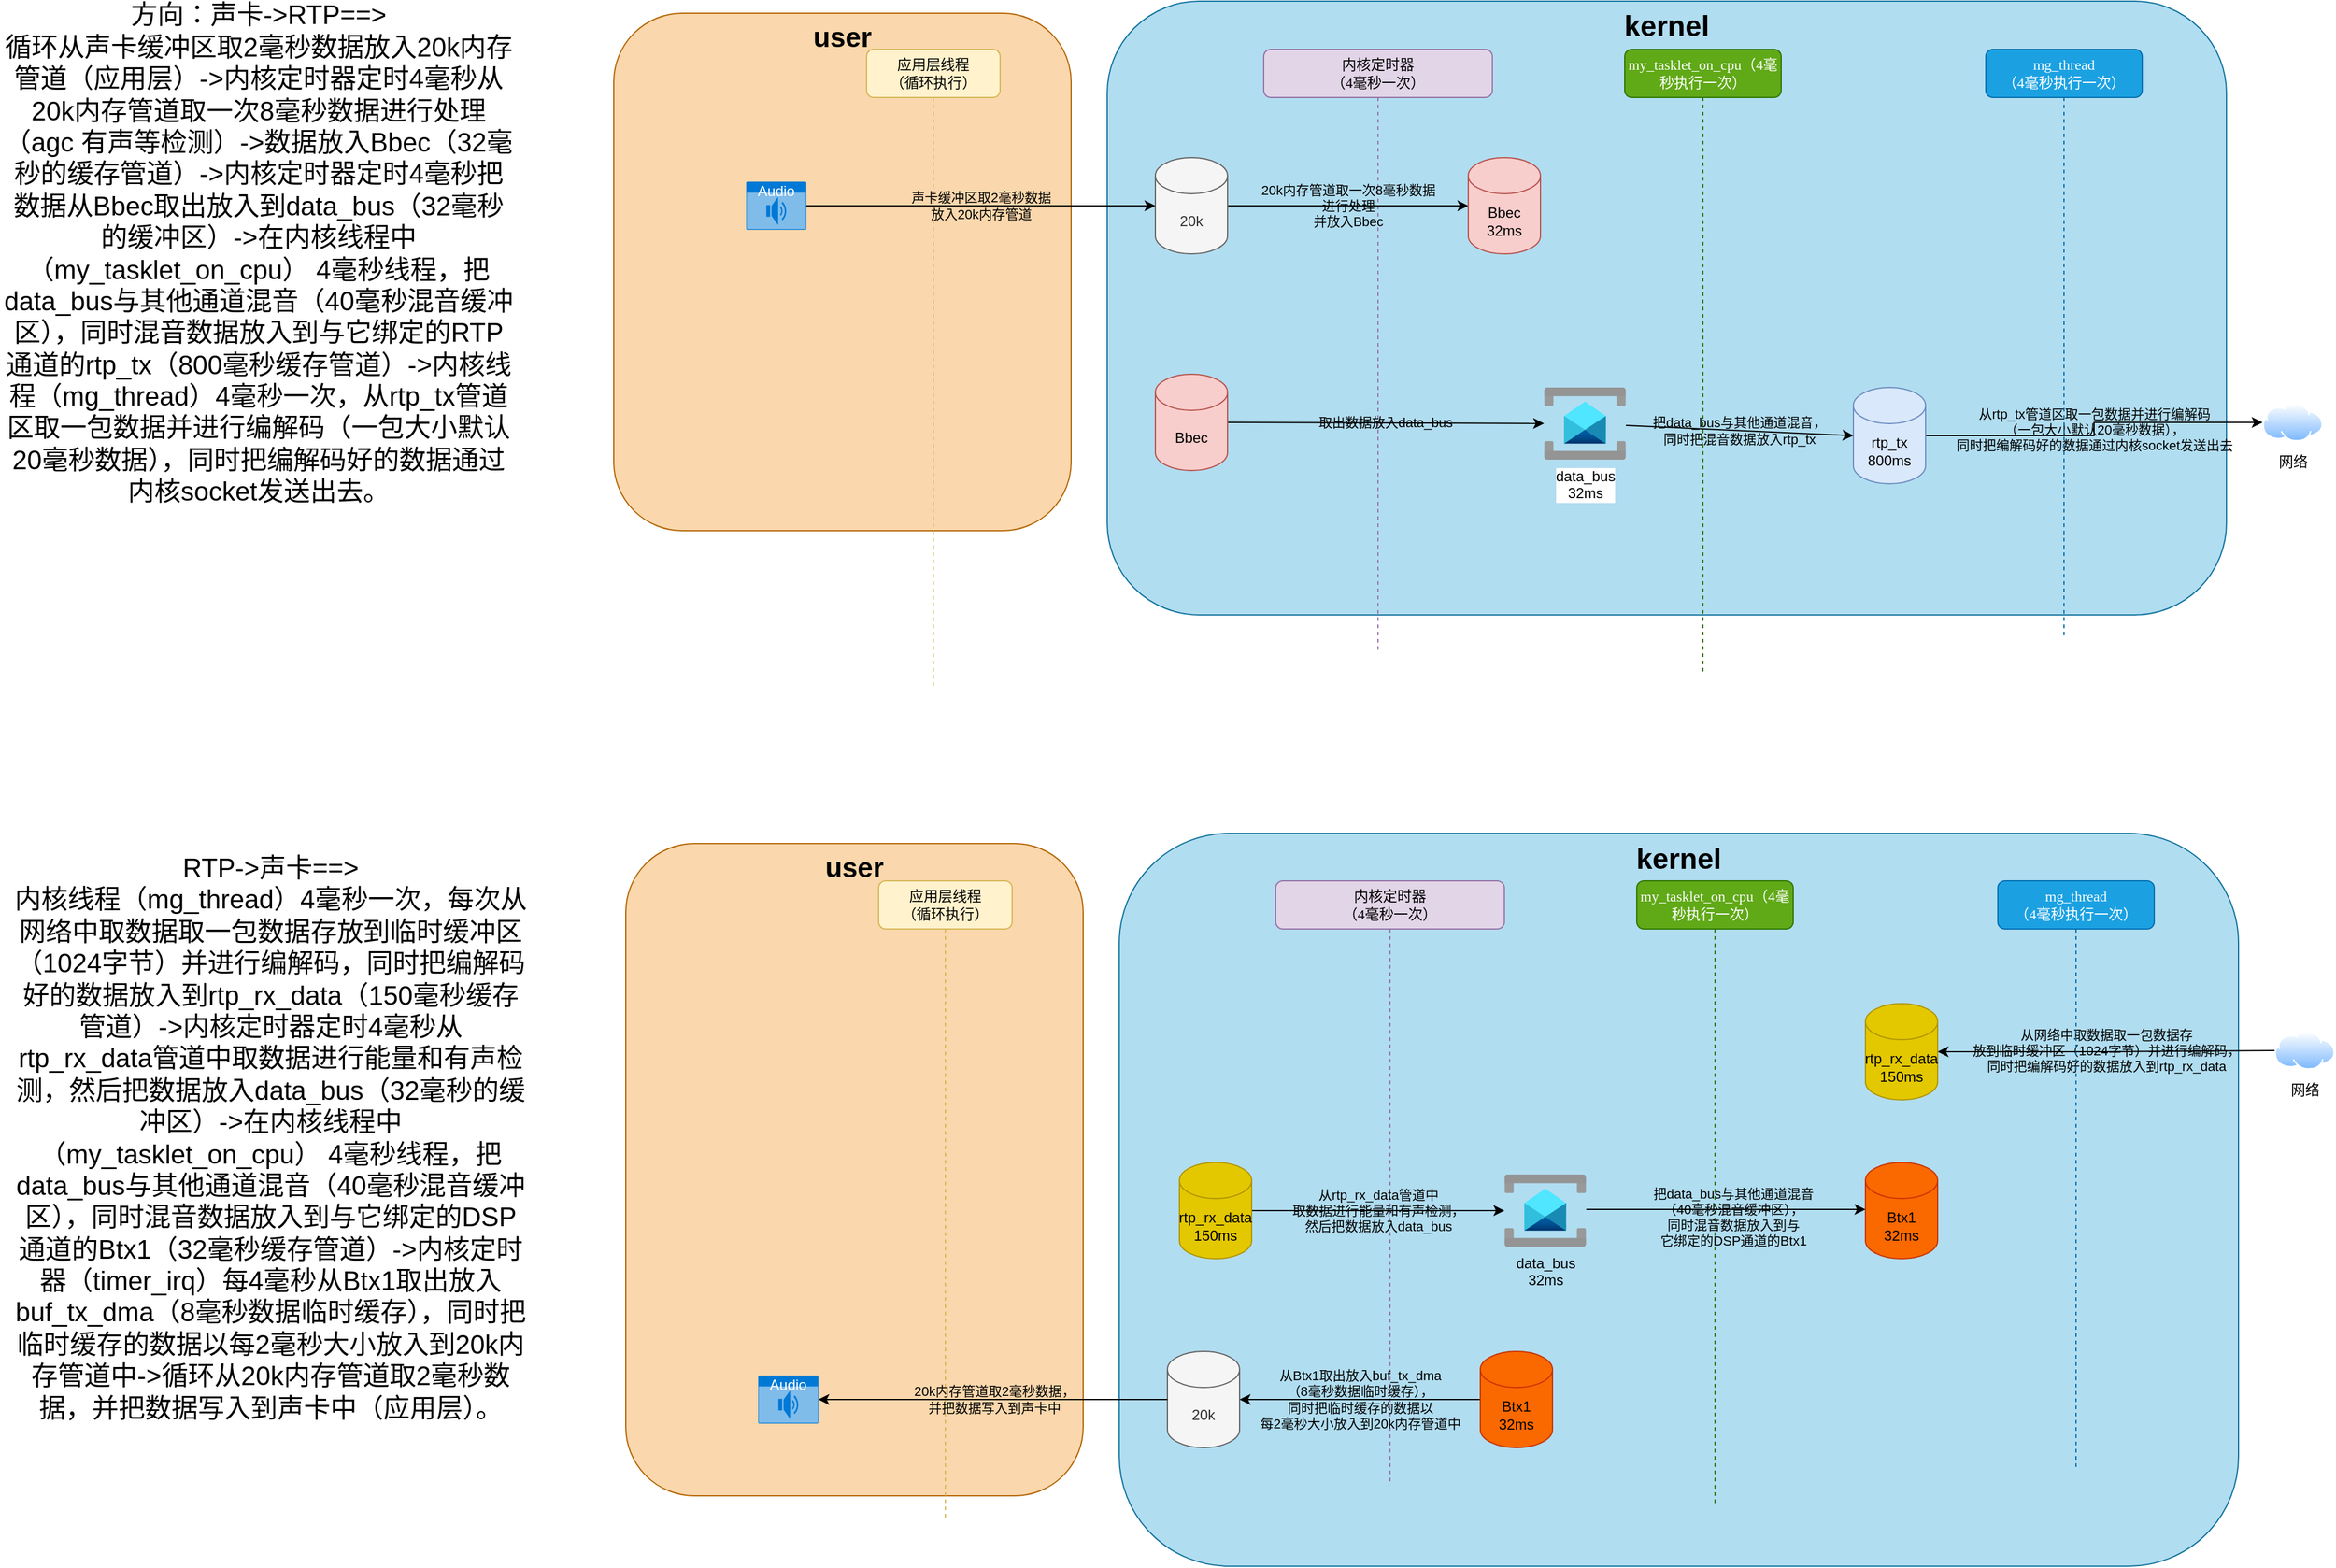<mxfile version="22.1.16" type="github">
  <diagram id="prtHgNgQTEPvFCAcTncT" name="Page-1">
    <mxGraphModel dx="4774" dy="1647" grid="1" gridSize="10" guides="1" tooltips="1" connect="1" arrows="1" fold="1" page="1" pageScale="1" pageWidth="827" pageHeight="1169" math="0" shadow="0">
      <root>
        <mxCell id="0" />
        <mxCell id="1" parent="0" />
        <mxCell id="3F7YWCVPEz-Y0Zp0MN9f-55" value="user" style="rounded=1;whiteSpace=wrap;html=1;fillColor=#fad7ac;strokeColor=#b46504;verticalAlign=top;fontStyle=1;fontSize=23;" vertex="1" parent="1">
          <mxGeometry x="-390" y="50" width="380" height="430" as="geometry" />
        </mxCell>
        <mxCell id="3F7YWCVPEz-Y0Zp0MN9f-54" value="kernel" style="rounded=1;whiteSpace=wrap;html=1;fillColor=#b1ddf0;strokeColor=#10739e;verticalAlign=top;fontStyle=1;fontSize=24;" vertex="1" parent="1">
          <mxGeometry x="20" y="40" width="930" height="510" as="geometry" />
        </mxCell>
        <mxCell id="3F7YWCVPEz-Y0Zp0MN9f-1" value="应用层线程&lt;br&gt;（循环执行）" style="shape=umlLifeline;perimeter=lifelinePerimeter;whiteSpace=wrap;html=1;container=1;collapsible=0;recursiveResize=0;outlineConnect=0;rounded=1;shadow=0;comic=0;labelBackgroundColor=none;strokeWidth=1;fontFamily=Verdana;fontSize=12;align=center;fillColor=#fff2cc;strokeColor=#d6b656;" vertex="1" parent="1">
          <mxGeometry x="-180" y="80" width="111" height="530" as="geometry" />
        </mxCell>
        <mxCell id="3F7YWCVPEz-Y0Zp0MN9f-7" value="Audio" style="html=1;whiteSpace=wrap;strokeColor=none;fillColor=#0079D6;labelPosition=center;verticalLabelPosition=middle;verticalAlign=top;align=center;fontSize=12;outlineConnect=0;spacingTop=-6;fontColor=#FFFFFF;sketch=0;shape=mxgraph.sitemap.audio;" vertex="1" parent="1">
          <mxGeometry x="-280" y="190" width="50" height="40" as="geometry" />
        </mxCell>
        <mxCell id="3F7YWCVPEz-Y0Zp0MN9f-9" value="内核定时器&lt;br&gt;（4毫秒一次）" style="shape=umlLifeline;perimeter=lifelinePerimeter;whiteSpace=wrap;html=1;container=1;collapsible=0;recursiveResize=0;outlineConnect=0;rounded=1;shadow=0;comic=0;labelBackgroundColor=none;strokeWidth=1;fontFamily=Verdana;fontSize=12;align=center;fillColor=#e1d5e7;strokeColor=#9673a6;" vertex="1" parent="1">
          <mxGeometry x="150" y="80" width="190" height="500" as="geometry" />
        </mxCell>
        <mxCell id="3F7YWCVPEz-Y0Zp0MN9f-16" value="20k内存管道取一次8毫秒数据&lt;br&gt;进行处理&lt;br&gt;并放入Bbec" style="edgeStyle=orthogonalEdgeStyle;rounded=0;orthogonalLoop=1;jettySize=auto;html=1;labelBackgroundColor=none;" edge="1" parent="1" source="3F7YWCVPEz-Y0Zp0MN9f-13" target="3F7YWCVPEz-Y0Zp0MN9f-15">
          <mxGeometry relative="1" as="geometry">
            <mxPoint as="offset" />
          </mxGeometry>
        </mxCell>
        <mxCell id="3F7YWCVPEz-Y0Zp0MN9f-13" value="20k" style="shape=cylinder3;whiteSpace=wrap;html=1;boundedLbl=1;backgroundOutline=1;size=15;fillColor=#f5f5f5;fontColor=#333333;strokeColor=#666666;" vertex="1" parent="1">
          <mxGeometry x="60" y="170" width="60" height="80" as="geometry" />
        </mxCell>
        <mxCell id="3F7YWCVPEz-Y0Zp0MN9f-31" value="取出数据放入data_bus" style="rounded=0;orthogonalLoop=1;jettySize=auto;html=1;exitX=1;exitY=0.5;exitDx=0;exitDy=0;exitPerimeter=0;labelBackgroundColor=none;" edge="1" parent="1" source="3F7YWCVPEz-Y0Zp0MN9f-35" target="3F7YWCVPEz-Y0Zp0MN9f-40">
          <mxGeometry x="-0.001" relative="1" as="geometry">
            <mxPoint x="330" y="410.429" as="targetPoint" />
            <mxPoint as="offset" />
          </mxGeometry>
        </mxCell>
        <mxCell id="3F7YWCVPEz-Y0Zp0MN9f-15" value="Bbec&lt;br&gt;32ms" style="shape=cylinder3;whiteSpace=wrap;html=1;boundedLbl=1;backgroundOutline=1;size=15;fillColor=#f8cecc;strokeColor=#b85450;" vertex="1" parent="1">
          <mxGeometry x="320" y="170" width="60" height="80" as="geometry" />
        </mxCell>
        <mxCell id="3F7YWCVPEz-Y0Zp0MN9f-19" value="声卡缓冲区取2毫秒数据&lt;br&gt;放入20k内存管道" style="edgeStyle=orthogonalEdgeStyle;rounded=0;orthogonalLoop=1;jettySize=auto;html=1;entryX=0;entryY=0.5;entryDx=0;entryDy=0;entryPerimeter=0;shadow=0;fontColor=default;labelBackgroundColor=none;" edge="1" parent="1" source="3F7YWCVPEz-Y0Zp0MN9f-7" target="3F7YWCVPEz-Y0Zp0MN9f-13">
          <mxGeometry relative="1" as="geometry" />
        </mxCell>
        <mxCell id="3F7YWCVPEz-Y0Zp0MN9f-27" value="my_tasklet_on_cpu（4毫秒执行一次）" style="shape=umlLifeline;perimeter=lifelinePerimeter;whiteSpace=wrap;html=1;container=1;collapsible=0;recursiveResize=0;outlineConnect=0;rounded=1;shadow=0;comic=0;labelBackgroundColor=none;strokeWidth=1;fontFamily=Verdana;fontSize=12;align=center;fillColor=#60a917;strokeColor=#2D7600;fontColor=#ffffff;" vertex="1" parent="1">
          <mxGeometry x="450" y="80" width="130" height="520" as="geometry" />
        </mxCell>
        <mxCell id="3F7YWCVPEz-Y0Zp0MN9f-39" value="从rtp_tx管道区取一包数据并进行编解码&lt;br&gt;（一包大小默认20毫秒数据），&lt;br&gt;同时把编解码好的数据通过内核socket发送出去" style="edgeStyle=orthogonalEdgeStyle;rounded=0;orthogonalLoop=1;jettySize=auto;html=1;labelBackgroundColor=none;" edge="1" parent="1" source="3F7YWCVPEz-Y0Zp0MN9f-32" target="3F7YWCVPEz-Y0Zp0MN9f-38">
          <mxGeometry x="-0.001" relative="1" as="geometry">
            <mxPoint as="offset" />
          </mxGeometry>
        </mxCell>
        <mxCell id="3F7YWCVPEz-Y0Zp0MN9f-32" value="rtp_tx&lt;br&gt;800ms" style="shape=cylinder3;whiteSpace=wrap;html=1;boundedLbl=1;backgroundOutline=1;size=15;fillColor=#dae8fc;strokeColor=#6c8ebf;" vertex="1" parent="1">
          <mxGeometry x="640" y="361" width="60" height="80" as="geometry" />
        </mxCell>
        <mxCell id="3F7YWCVPEz-Y0Zp0MN9f-34" value="把data_bus与其他通道混音，&lt;br&gt;同时把混音数据放入rtp_tx" style="rounded=0;orthogonalLoop=1;jettySize=auto;html=1;entryX=0;entryY=0.5;entryDx=0;entryDy=0;entryPerimeter=0;labelBackgroundColor=none;" edge="1" parent="1" source="3F7YWCVPEz-Y0Zp0MN9f-40" target="3F7YWCVPEz-Y0Zp0MN9f-32">
          <mxGeometry relative="1" as="geometry">
            <mxPoint x="490" y="410.429" as="sourcePoint" />
          </mxGeometry>
        </mxCell>
        <mxCell id="3F7YWCVPEz-Y0Zp0MN9f-35" value="Bbec" style="shape=cylinder3;whiteSpace=wrap;html=1;boundedLbl=1;backgroundOutline=1;size=15;fillColor=#f8cecc;strokeColor=#b85450;" vertex="1" parent="1">
          <mxGeometry x="60" y="350" width="60" height="80" as="geometry" />
        </mxCell>
        <mxCell id="3F7YWCVPEz-Y0Zp0MN9f-36" value="mg_thread&lt;br&gt;（4毫秒执行一次）" style="shape=umlLifeline;perimeter=lifelinePerimeter;whiteSpace=wrap;html=1;container=1;collapsible=0;recursiveResize=0;outlineConnect=0;rounded=1;shadow=0;comic=0;labelBackgroundColor=none;strokeWidth=1;fontFamily=Verdana;fontSize=12;align=center;fillColor=#1ba1e2;strokeColor=#006EAF;fontColor=#ffffff;" vertex="1" parent="1">
          <mxGeometry x="750" y="80" width="130" height="490" as="geometry" />
        </mxCell>
        <mxCell id="3F7YWCVPEz-Y0Zp0MN9f-38" value="网络" style="image;aspect=fixed;perimeter=ellipsePerimeter;html=1;align=center;shadow=0;dashed=0;spacingTop=3;image=img/lib/active_directory/internet_cloud.svg;" vertex="1" parent="1">
          <mxGeometry x="980" y="374.25" width="50" height="31.5" as="geometry" />
        </mxCell>
        <mxCell id="3F7YWCVPEz-Y0Zp0MN9f-40" value="data_bus&lt;br&gt;32ms" style="image;aspect=fixed;html=1;points=[];align=center;fontSize=12;image=img/lib/azure2/integration/Service_Bus.svg;" vertex="1" parent="1">
          <mxGeometry x="383" y="361" width="68" height="60" as="geometry" />
        </mxCell>
        <mxCell id="3F7YWCVPEz-Y0Zp0MN9f-56" value="&lt;div style=&quot;font-size: 22px;&quot;&gt;&lt;span style=&quot;&quot;&gt;&lt;font style=&quot;font-size: 22px;&quot;&gt;方向：声卡-&amp;gt;RTP==&amp;gt;&lt;/font&gt;&lt;/span&gt;&lt;/div&gt;&lt;div style=&quot;font-size: 22px;&quot;&gt;&lt;span style=&quot;&quot;&gt;&lt;font style=&quot;font-size: 22px;&quot;&gt;循环从声卡缓冲区取2毫秒数据放入20k内存管道（应用层）-&amp;gt;内核定时器定时4毫秒从20k内存管道取一次8毫秒数据进行处理（agc 有声等检测）-&amp;gt;数据放入Bbec（32毫秒的缓存管道）-&amp;gt;内核定时器定时4毫秒把数据从Bbec取出放入到data_bus（32毫秒的缓冲区）-&amp;gt;在内核线程中（my_tasklet_on_cpu） 4毫秒线程，把data_bus与其他通道混音（40毫秒混音缓冲区），同时混音数据放入到与它绑定的RTP通道的rtp_tx（800毫秒缓存管道）-&amp;gt;内核线程（mg_thread）4毫秒一次，从rtp_tx管道区取一包数据并进行编解码（一包大小默认20毫秒数据），同时把编解码好的数据通过内核socket发送出去。&lt;/font&gt;&lt;/span&gt;&lt;/div&gt;" style="text;html=1;strokeColor=none;fillColor=none;align=center;verticalAlign=middle;whiteSpace=wrap;rounded=0;fontStyle=0" vertex="1" parent="1">
          <mxGeometry x="-900" y="50" width="430" height="400" as="geometry" />
        </mxCell>
        <mxCell id="3F7YWCVPEz-Y0Zp0MN9f-58" value="user" style="rounded=1;whiteSpace=wrap;html=1;fillColor=#fad7ac;strokeColor=#b46504;verticalAlign=top;fontStyle=1;fontSize=23;" vertex="1" parent="1">
          <mxGeometry x="-380" y="740" width="380" height="542" as="geometry" />
        </mxCell>
        <mxCell id="3F7YWCVPEz-Y0Zp0MN9f-59" value="kernel" style="rounded=1;whiteSpace=wrap;html=1;fillColor=#b1ddf0;strokeColor=#10739e;verticalAlign=top;fontStyle=1;fontSize=24;" vertex="1" parent="1">
          <mxGeometry x="30" y="731.5" width="930" height="609" as="geometry" />
        </mxCell>
        <mxCell id="3F7YWCVPEz-Y0Zp0MN9f-60" value="应用层线程&lt;br&gt;（循环执行）" style="shape=umlLifeline;perimeter=lifelinePerimeter;whiteSpace=wrap;html=1;container=1;collapsible=0;recursiveResize=0;outlineConnect=0;rounded=1;shadow=0;comic=0;labelBackgroundColor=none;strokeWidth=1;fontFamily=Verdana;fontSize=12;align=center;fillColor=#fff2cc;strokeColor=#d6b656;" vertex="1" parent="1">
          <mxGeometry x="-170" y="771" width="111" height="530" as="geometry" />
        </mxCell>
        <mxCell id="3F7YWCVPEz-Y0Zp0MN9f-61" value="Audio" style="html=1;whiteSpace=wrap;strokeColor=none;fillColor=#0079D6;labelPosition=center;verticalLabelPosition=middle;verticalAlign=top;align=center;fontSize=12;outlineConnect=0;spacingTop=-6;fontColor=#FFFFFF;sketch=0;shape=mxgraph.sitemap.audio;" vertex="1" parent="1">
          <mxGeometry x="-270" y="1182" width="50" height="40" as="geometry" />
        </mxCell>
        <mxCell id="3F7YWCVPEz-Y0Zp0MN9f-62" value="内核定时器&lt;br&gt;（4毫秒一次）" style="shape=umlLifeline;perimeter=lifelinePerimeter;whiteSpace=wrap;html=1;container=1;collapsible=0;recursiveResize=0;outlineConnect=0;rounded=1;shadow=0;comic=0;labelBackgroundColor=none;strokeWidth=1;fontFamily=Verdana;fontSize=12;align=center;fillColor=#e1d5e7;strokeColor=#9673a6;" vertex="1" parent="1">
          <mxGeometry x="160" y="771" width="190" height="500" as="geometry" />
        </mxCell>
        <mxCell id="3F7YWCVPEz-Y0Zp0MN9f-63" value="从Btx1取出放入buf_tx_dma&lt;br&gt;（8毫秒数据临时缓存），&lt;br&gt;同时把临时缓存的数据以&lt;br&gt;每2毫秒大小放入到20k内存管道中" style="edgeStyle=orthogonalEdgeStyle;rounded=0;orthogonalLoop=1;jettySize=auto;html=1;startArrow=classic;startFill=1;endArrow=none;endFill=0;labelBackgroundColor=none;" edge="1" parent="1" source="3F7YWCVPEz-Y0Zp0MN9f-64" target="3F7YWCVPEz-Y0Zp0MN9f-66">
          <mxGeometry relative="1" as="geometry">
            <mxPoint as="offset" />
          </mxGeometry>
        </mxCell>
        <mxCell id="3F7YWCVPEz-Y0Zp0MN9f-64" value="20k" style="shape=cylinder3;whiteSpace=wrap;html=1;boundedLbl=1;backgroundOutline=1;size=15;fillColor=#f5f5f5;fontColor=#333333;strokeColor=#666666;" vertex="1" parent="1">
          <mxGeometry x="70" y="1162" width="60" height="80" as="geometry" />
        </mxCell>
        <mxCell id="3F7YWCVPEz-Y0Zp0MN9f-65" value="从rtp_rx_data管道中&lt;br&gt;取数据进行能量和有声检测，&lt;br&gt;然后把数据放入data_bus" style="rounded=0;orthogonalLoop=1;jettySize=auto;html=1;labelBackgroundColor=none;" edge="1" parent="1" source="3F7YWCVPEz-Y0Zp0MN9f-77" target="3F7YWCVPEz-Y0Zp0MN9f-75">
          <mxGeometry x="-0.001" relative="1" as="geometry">
            <mxPoint x="340" y="1064.429" as="targetPoint" />
            <mxPoint as="offset" />
          </mxGeometry>
        </mxCell>
        <mxCell id="3F7YWCVPEz-Y0Zp0MN9f-66" value="Btx1&lt;br&gt;32ms" style="shape=cylinder3;whiteSpace=wrap;html=1;boundedLbl=1;backgroundOutline=1;size=15;fillColor=#fa6800;strokeColor=#C73500;fontColor=#000000;" vertex="1" parent="1">
          <mxGeometry x="330" y="1162" width="60" height="80" as="geometry" />
        </mxCell>
        <mxCell id="3F7YWCVPEz-Y0Zp0MN9f-67" value="20k内存管道取2毫秒数据，&lt;br&gt;并把数据写入到声卡中" style="edgeStyle=orthogonalEdgeStyle;rounded=0;orthogonalLoop=1;jettySize=auto;html=1;entryX=0;entryY=0.5;entryDx=0;entryDy=0;entryPerimeter=0;startArrow=classic;startFill=1;endArrow=none;endFill=0;labelBackgroundColor=none;labelBorderColor=none;" edge="1" parent="1" source="3F7YWCVPEz-Y0Zp0MN9f-61" target="3F7YWCVPEz-Y0Zp0MN9f-64">
          <mxGeometry x="0.005" relative="1" as="geometry">
            <mxPoint as="offset" />
          </mxGeometry>
        </mxCell>
        <mxCell id="3F7YWCVPEz-Y0Zp0MN9f-68" value="my_tasklet_on_cpu（4毫秒执行一次）" style="shape=umlLifeline;perimeter=lifelinePerimeter;whiteSpace=wrap;html=1;container=1;collapsible=0;recursiveResize=0;outlineConnect=0;rounded=1;shadow=0;comic=0;labelBackgroundColor=none;strokeWidth=1;fontFamily=Verdana;fontSize=12;align=center;fillColor=#60a917;strokeColor=#2D7600;fontColor=#ffffff;" vertex="1" parent="1">
          <mxGeometry x="460" y="771" width="130" height="520" as="geometry" />
        </mxCell>
        <mxCell id="3F7YWCVPEz-Y0Zp0MN9f-69" value="从网络中取数据取一包数据存&lt;br&gt;放到临时缓冲区（1024字节）并进行编解码，&lt;br&gt;同时把编解码好的数据放入到rtp_rx_data" style="edgeStyle=orthogonalEdgeStyle;rounded=0;orthogonalLoop=1;jettySize=auto;html=1;startArrow=classic;startFill=1;endArrow=none;endFill=0;labelBackgroundColor=none;" edge="1" parent="1" source="3F7YWCVPEz-Y0Zp0MN9f-70" target="3F7YWCVPEz-Y0Zp0MN9f-74">
          <mxGeometry x="0.002" relative="1" as="geometry">
            <mxPoint as="offset" />
          </mxGeometry>
        </mxCell>
        <mxCell id="3F7YWCVPEz-Y0Zp0MN9f-70" value="rtp_rx_data&lt;br&gt;150ms" style="shape=cylinder3;whiteSpace=wrap;html=1;boundedLbl=1;backgroundOutline=1;size=15;fillColor=#e3c800;strokeColor=#B09500;fontColor=#000000;" vertex="1" parent="1">
          <mxGeometry x="650" y="873" width="60" height="80" as="geometry" />
        </mxCell>
        <mxCell id="3F7YWCVPEz-Y0Zp0MN9f-72" value="Btx1&lt;br&gt;32ms" style="shape=cylinder3;whiteSpace=wrap;html=1;boundedLbl=1;backgroundOutline=1;size=15;fillColor=#fa6800;strokeColor=#C73500;fontColor=#000000;" vertex="1" parent="1">
          <mxGeometry x="650" y="1005" width="60" height="80" as="geometry" />
        </mxCell>
        <mxCell id="3F7YWCVPEz-Y0Zp0MN9f-73" value="mg_thread&lt;br&gt;（4毫秒执行一次）" style="shape=umlLifeline;perimeter=lifelinePerimeter;whiteSpace=wrap;html=1;container=1;collapsible=0;recursiveResize=0;outlineConnect=0;rounded=1;shadow=0;comic=0;labelBackgroundColor=none;strokeWidth=1;fontFamily=Verdana;fontSize=12;align=center;fillColor=#1ba1e2;strokeColor=#006EAF;fontColor=#ffffff;" vertex="1" parent="1">
          <mxGeometry x="760" y="771" width="130" height="490" as="geometry" />
        </mxCell>
        <mxCell id="3F7YWCVPEz-Y0Zp0MN9f-74" value="网络" style="image;aspect=fixed;perimeter=ellipsePerimeter;html=1;align=center;shadow=0;dashed=0;spacingTop=3;image=img/lib/active_directory/internet_cloud.svg;" vertex="1" parent="1">
          <mxGeometry x="990" y="896.25" width="50" height="31.5" as="geometry" />
        </mxCell>
        <mxCell id="3F7YWCVPEz-Y0Zp0MN9f-78" value="&lt;br&gt;&lt;span style=&quot;color: rgb(0, 0, 0); font-family: Helvetica; font-size: 11px; font-style: normal; font-variant-ligatures: normal; font-variant-caps: normal; font-weight: 400; letter-spacing: normal; orphans: 2; text-align: center; text-indent: 0px; text-transform: none; widows: 2; word-spacing: 0px; -webkit-text-stroke-width: 0px; text-decoration-thickness: initial; text-decoration-style: initial; text-decoration-color: initial; float: none; display: inline !important;&quot;&gt;把data_bus与其他通道混音&lt;/span&gt;&lt;br style=&quot;border-color: var(--border-color); color: rgb(0, 0, 0); font-family: Helvetica; font-size: 11px; font-style: normal; font-variant-ligatures: normal; font-variant-caps: normal; font-weight: 400; letter-spacing: normal; orphans: 2; text-align: center; text-indent: 0px; text-transform: none; widows: 2; word-spacing: 0px; -webkit-text-stroke-width: 0px; text-decoration-thickness: initial; text-decoration-style: initial; text-decoration-color: initial;&quot;&gt;&lt;span style=&quot;color: rgb(0, 0, 0); font-family: Helvetica; font-size: 11px; font-style: normal; font-variant-ligatures: normal; font-variant-caps: normal; font-weight: 400; letter-spacing: normal; orphans: 2; text-align: center; text-indent: 0px; text-transform: none; widows: 2; word-spacing: 0px; -webkit-text-stroke-width: 0px; text-decoration-thickness: initial; text-decoration-style: initial; text-decoration-color: initial; float: none; display: inline !important;&quot;&gt;（40毫秒混音缓冲区），&lt;/span&gt;&lt;br style=&quot;border-color: var(--border-color); color: rgb(0, 0, 0); font-family: Helvetica; font-size: 11px; font-style: normal; font-variant-ligatures: normal; font-variant-caps: normal; font-weight: 400; letter-spacing: normal; orphans: 2; text-align: center; text-indent: 0px; text-transform: none; widows: 2; word-spacing: 0px; -webkit-text-stroke-width: 0px; text-decoration-thickness: initial; text-decoration-style: initial; text-decoration-color: initial;&quot;&gt;&lt;span style=&quot;color: rgb(0, 0, 0); font-family: Helvetica; font-size: 11px; font-style: normal; font-variant-ligatures: normal; font-variant-caps: normal; font-weight: 400; letter-spacing: normal; orphans: 2; text-align: center; text-indent: 0px; text-transform: none; widows: 2; word-spacing: 0px; -webkit-text-stroke-width: 0px; text-decoration-thickness: initial; text-decoration-style: initial; text-decoration-color: initial; float: none; display: inline !important;&quot;&gt;同时混音数据放入到与&lt;br&gt;它绑定的DSP通道的Btx1&lt;/span&gt;&lt;br&gt;" style="edgeStyle=orthogonalEdgeStyle;rounded=0;orthogonalLoop=1;jettySize=auto;html=1;labelBackgroundColor=none;" edge="1" parent="1">
          <mxGeometry x="0.052" relative="1" as="geometry">
            <mxPoint x="418" y="1043.957" as="sourcePoint" />
            <mxPoint x="650" y="1044" as="targetPoint" />
            <mxPoint as="offset" />
          </mxGeometry>
        </mxCell>
        <mxCell id="3F7YWCVPEz-Y0Zp0MN9f-75" value="data_bus&lt;br&gt;32ms" style="image;aspect=fixed;html=1;points=[];align=center;fontSize=12;image=img/lib/azure2/integration/Service_Bus.svg;labelBackgroundColor=none;" vertex="1" parent="1">
          <mxGeometry x="350" y="1015" width="68" height="60" as="geometry" />
        </mxCell>
        <mxCell id="3F7YWCVPEz-Y0Zp0MN9f-76" value="&lt;div style=&quot;font-size: 22px;&quot;&gt;&lt;div&gt;RTP-&amp;gt;声卡==&amp;gt;&lt;/div&gt;&lt;div&gt;内核线程（mg_thread）4毫秒一次，每次从网络中取数据取一包数据存放到临时缓冲区（1024字节）并进行编解码，同时把编解码好的数据放入到rtp_rx_data（150毫秒缓存管道）-&amp;gt;内核定时器定时4毫秒从rtp_rx_data管道中取数据进行能量和有声检测，然后把数据放入data_bus（32毫秒的缓冲区）-&amp;gt;在内核线程中（my_tasklet_on_cpu） 4毫秒线程，把data_bus与其他通道混音（40毫秒混音缓冲区），同时混音数据放入到与它绑定的DSP通道的Btx1（32毫秒缓存管道）-&amp;gt;内核定时器（timer_irq）每4毫秒从Btx1取出放入buf_tx_dma（8毫秒数据临时缓存），同时把临时缓存的数据以每2毫秒大小放入到20k内存管道中-&amp;gt;循环从20k内存管道取2毫秒数据，并把数据写入到声卡中（应用层）。&lt;/div&gt;&lt;/div&gt;" style="text;html=1;strokeColor=none;fillColor=none;align=center;verticalAlign=middle;whiteSpace=wrap;rounded=0;fontStyle=0" vertex="1" parent="1">
          <mxGeometry x="-890" y="780" width="430" height="410" as="geometry" />
        </mxCell>
        <mxCell id="3F7YWCVPEz-Y0Zp0MN9f-77" value="rtp_rx_data&lt;br&gt;150ms" style="shape=cylinder3;whiteSpace=wrap;html=1;boundedLbl=1;backgroundOutline=1;size=15;fillColor=#e3c800;strokeColor=#B09500;fontColor=#000000;" vertex="1" parent="1">
          <mxGeometry x="80" y="1005" width="60" height="80" as="geometry" />
        </mxCell>
      </root>
    </mxGraphModel>
  </diagram>
</mxfile>
